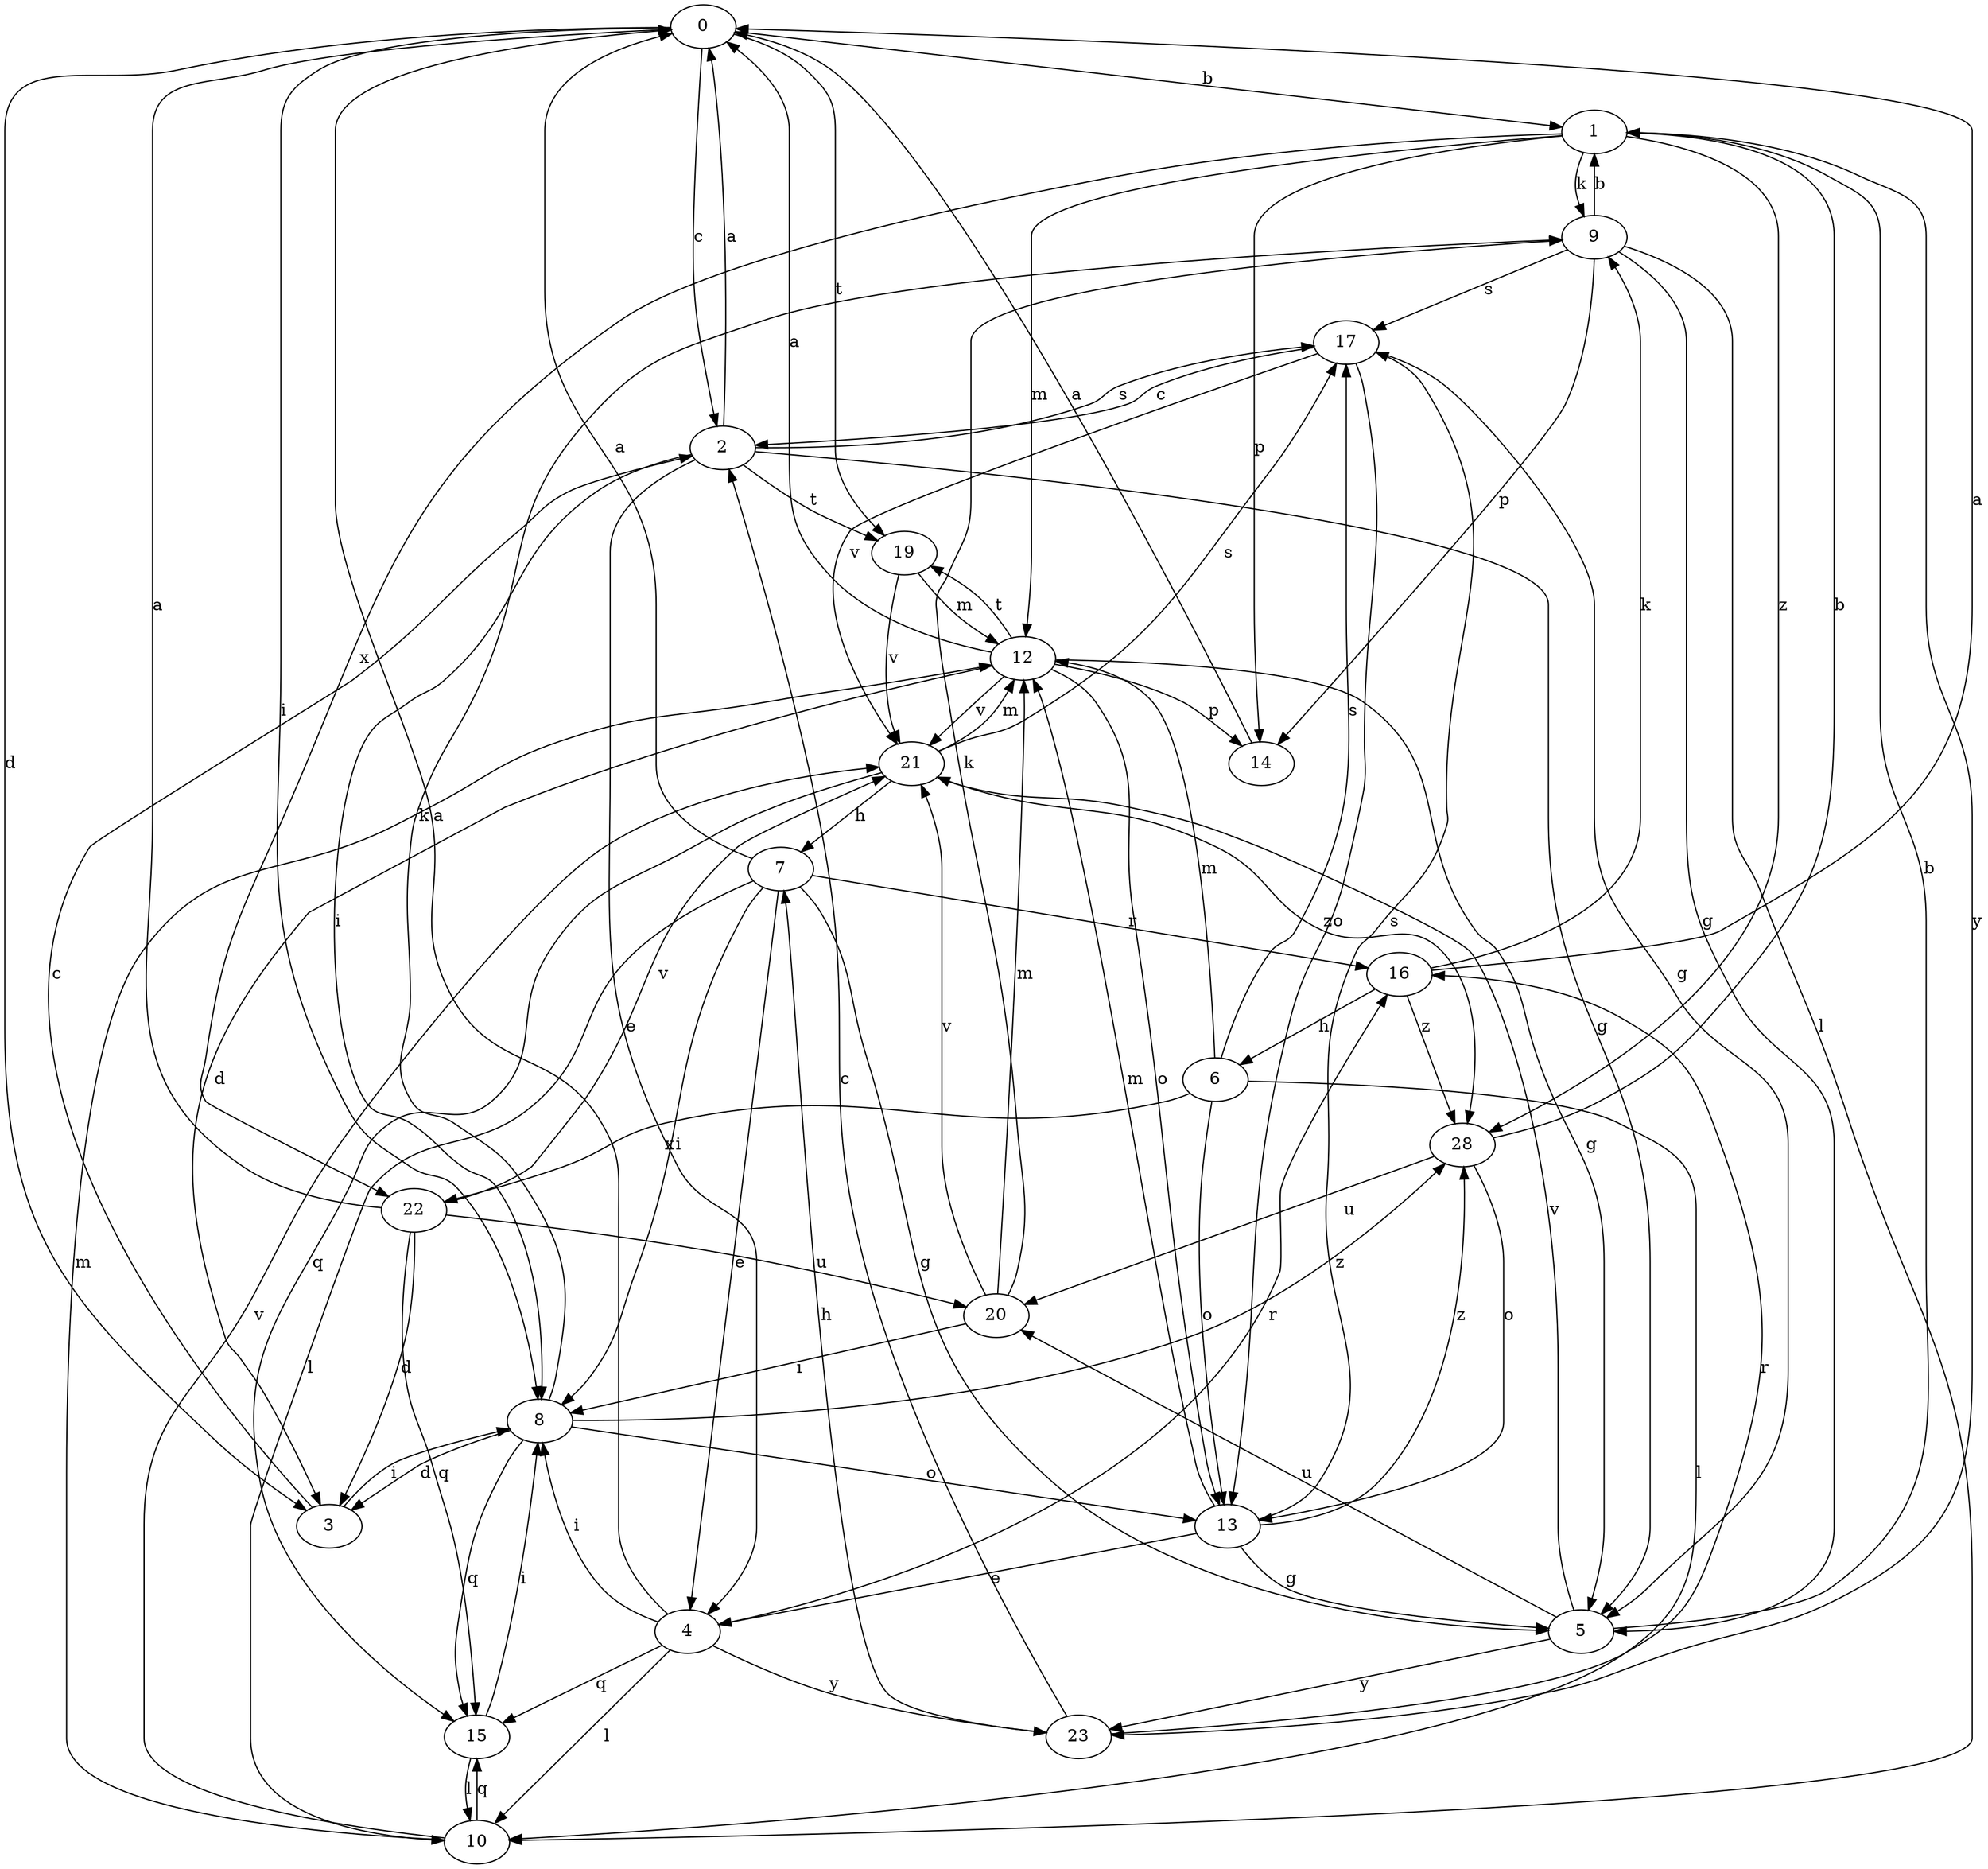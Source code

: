 strict digraph  {
0;
1;
2;
3;
4;
5;
6;
7;
8;
9;
10;
12;
13;
14;
15;
16;
17;
19;
20;
21;
22;
23;
28;
0 -> 1  [label=b];
0 -> 2  [label=c];
0 -> 3  [label=d];
0 -> 8  [label=i];
0 -> 19  [label=t];
1 -> 9  [label=k];
1 -> 12  [label=m];
1 -> 14  [label=p];
1 -> 22  [label=x];
1 -> 23  [label=y];
1 -> 28  [label=z];
2 -> 0  [label=a];
2 -> 4  [label=e];
2 -> 5  [label=g];
2 -> 8  [label=i];
2 -> 17  [label=s];
2 -> 19  [label=t];
3 -> 2  [label=c];
3 -> 8  [label=i];
4 -> 0  [label=a];
4 -> 8  [label=i];
4 -> 10  [label=l];
4 -> 15  [label=q];
4 -> 16  [label=r];
4 -> 23  [label=y];
5 -> 1  [label=b];
5 -> 20  [label=u];
5 -> 21  [label=v];
5 -> 23  [label=y];
6 -> 10  [label=l];
6 -> 12  [label=m];
6 -> 13  [label=o];
6 -> 17  [label=s];
6 -> 22  [label=x];
7 -> 0  [label=a];
7 -> 4  [label=e];
7 -> 5  [label=g];
7 -> 8  [label=i];
7 -> 10  [label=l];
7 -> 16  [label=r];
8 -> 3  [label=d];
8 -> 9  [label=k];
8 -> 13  [label=o];
8 -> 15  [label=q];
8 -> 28  [label=z];
9 -> 1  [label=b];
9 -> 5  [label=g];
9 -> 10  [label=l];
9 -> 14  [label=p];
9 -> 17  [label=s];
10 -> 12  [label=m];
10 -> 15  [label=q];
10 -> 21  [label=v];
12 -> 0  [label=a];
12 -> 3  [label=d];
12 -> 5  [label=g];
12 -> 13  [label=o];
12 -> 14  [label=p];
12 -> 19  [label=t];
12 -> 21  [label=v];
13 -> 4  [label=e];
13 -> 5  [label=g];
13 -> 12  [label=m];
13 -> 17  [label=s];
13 -> 28  [label=z];
14 -> 0  [label=a];
15 -> 8  [label=i];
15 -> 10  [label=l];
16 -> 0  [label=a];
16 -> 6  [label=h];
16 -> 9  [label=k];
16 -> 28  [label=z];
17 -> 2  [label=c];
17 -> 5  [label=g];
17 -> 13  [label=o];
17 -> 21  [label=v];
19 -> 12  [label=m];
19 -> 21  [label=v];
20 -> 8  [label=i];
20 -> 9  [label=k];
20 -> 12  [label=m];
20 -> 21  [label=v];
21 -> 7  [label=h];
21 -> 12  [label=m];
21 -> 15  [label=q];
21 -> 17  [label=s];
21 -> 28  [label=z];
22 -> 0  [label=a];
22 -> 3  [label=d];
22 -> 15  [label=q];
22 -> 20  [label=u];
22 -> 21  [label=v];
23 -> 2  [label=c];
23 -> 7  [label=h];
23 -> 16  [label=r];
28 -> 1  [label=b];
28 -> 13  [label=o];
28 -> 20  [label=u];
}
